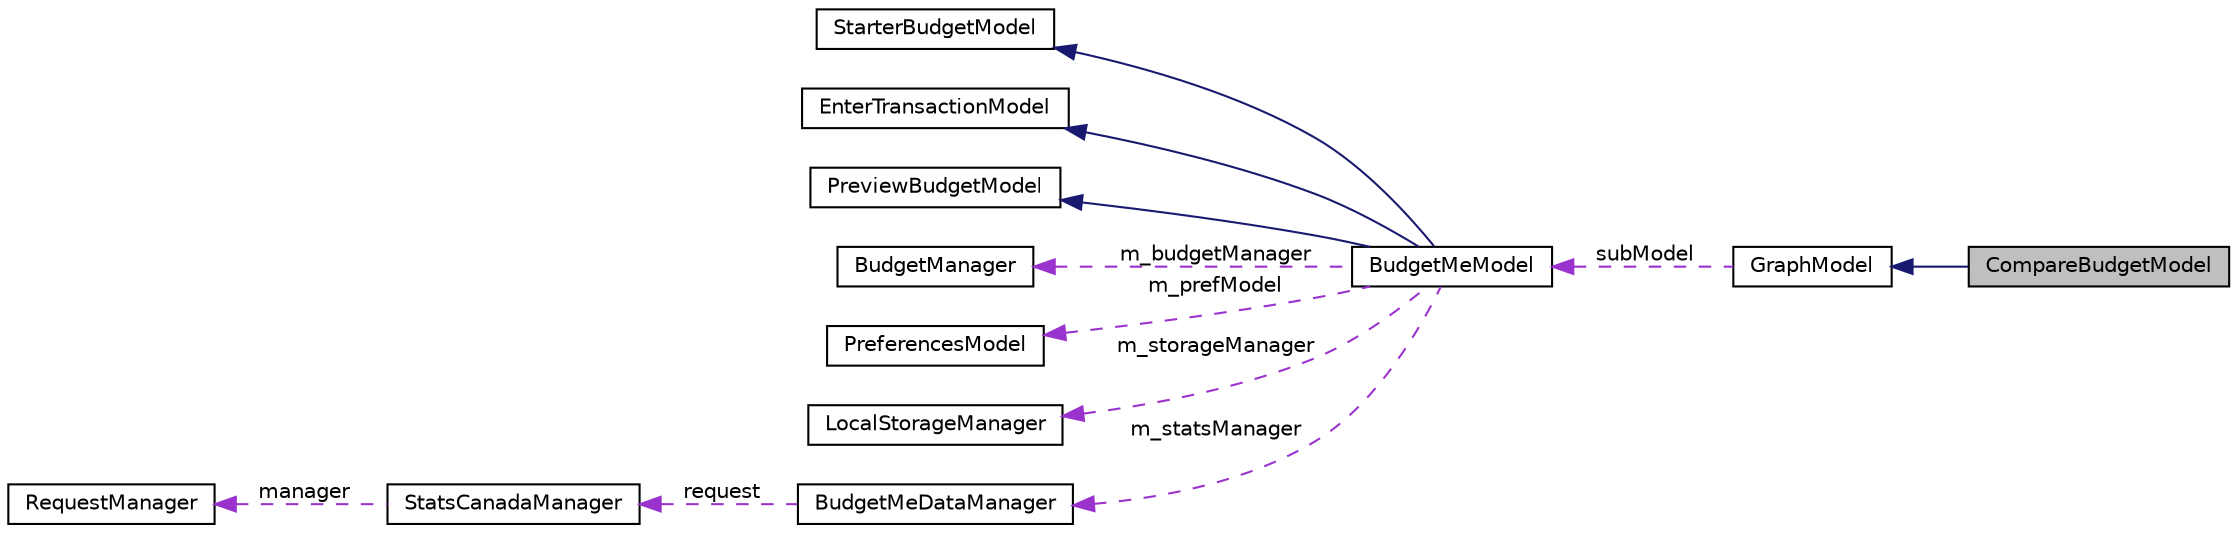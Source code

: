 digraph "CompareBudgetModel"
{
 // LATEX_PDF_SIZE
  edge [fontname="Helvetica",fontsize="10",labelfontname="Helvetica",labelfontsize="10"];
  node [fontname="Helvetica",fontsize="10",shape=record];
  rankdir="LR";
  Node1 [label="CompareBudgetModel",height=0.2,width=0.4,color="black", fillcolor="grey75", style="filled", fontcolor="black",tooltip=" "];
  Node2 -> Node1 [dir="back",color="midnightblue",fontsize="10",style="solid",fontname="Helvetica"];
  Node2 [label="GraphModel",height=0.2,width=0.4,color="black", fillcolor="white", style="filled",URL="$classGraphModel.html",tooltip=" "];
  Node3 -> Node2 [dir="back",color="darkorchid3",fontsize="10",style="dashed",label=" subModel" ,fontname="Helvetica"];
  Node3 [label="BudgetMeModel",height=0.2,width=0.4,color="black", fillcolor="white", style="filled",URL="$classBudgetMeModel.html",tooltip=" "];
  Node4 -> Node3 [dir="back",color="midnightblue",fontsize="10",style="solid",fontname="Helvetica"];
  Node4 [label="StarterBudgetModel",height=0.2,width=0.4,color="black", fillcolor="white", style="filled",URL="$classStarterBudgetModel.html",tooltip=" "];
  Node5 -> Node3 [dir="back",color="midnightblue",fontsize="10",style="solid",fontname="Helvetica"];
  Node5 [label="EnterTransactionModel",height=0.2,width=0.4,color="black", fillcolor="white", style="filled",URL="$classEnterTransactionModel.html",tooltip=" "];
  Node6 -> Node3 [dir="back",color="midnightblue",fontsize="10",style="solid",fontname="Helvetica"];
  Node6 [label="PreviewBudgetModel",height=0.2,width=0.4,color="black", fillcolor="white", style="filled",URL="$classPreviewBudgetModel.html",tooltip=" "];
  Node7 -> Node3 [dir="back",color="darkorchid3",fontsize="10",style="dashed",label=" m_budgetManager" ,fontname="Helvetica"];
  Node7 [label="BudgetManager",height=0.2,width=0.4,color="black", fillcolor="white", style="filled",URL="$classBudgetManager.html",tooltip="BudgetMe Algorithms."];
  Node8 -> Node3 [dir="back",color="darkorchid3",fontsize="10",style="dashed",label=" m_prefModel" ,fontname="Helvetica"];
  Node8 [label="PreferencesModel",height=0.2,width=0.4,color="black", fillcolor="white", style="filled",URL="$classPreferencesModel.html",tooltip=" "];
  Node9 -> Node3 [dir="back",color="darkorchid3",fontsize="10",style="dashed",label=" m_storageManager" ,fontname="Helvetica"];
  Node9 [label="LocalStorageManager",height=0.2,width=0.4,color="black", fillcolor="white", style="filled",URL="$classLocalStorageManager.html",tooltip="Interface for database models."];
  Node10 -> Node3 [dir="back",color="darkorchid3",fontsize="10",style="dashed",label=" m_statsManager" ,fontname="Helvetica"];
  Node10 [label="BudgetMeDataManager",height=0.2,width=0.4,color="black", fillcolor="white", style="filled",URL="$classBudgetMeDataManager.html",tooltip="An object that will retrieve data specifically for BudgetMe."];
  Node11 -> Node10 [dir="back",color="darkorchid3",fontsize="10",style="dashed",label=" request" ,fontname="Helvetica"];
  Node11 [label="StatsCanadaManager",height=0.2,width=0.4,color="black", fillcolor="white", style="filled",URL="$classStatsCanadaManager.html",tooltip="An object that will retrieve data from Statisitcs Canada."];
  Node12 -> Node11 [dir="back",color="darkorchid3",fontsize="10",style="dashed",label=" manager" ,fontname="Helvetica"];
  Node12 [label="RequestManager",height=0.2,width=0.4,color="black", fillcolor="white", style="filled",URL="$classRequestManager.html",tooltip="Makes a request to an API."];
}
